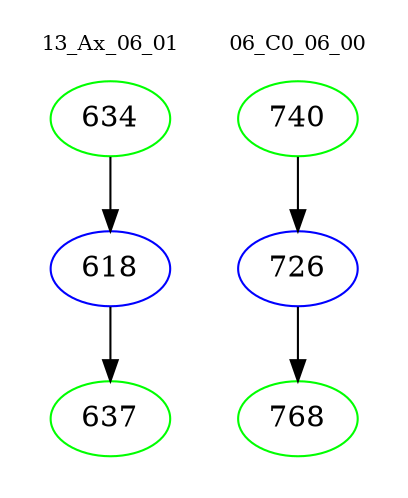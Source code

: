 digraph{
subgraph cluster_0 {
color = white
label = "13_Ax_06_01";
fontsize=10;
T0_634 [label="634", color="green"]
T0_634 -> T0_618 [color="black"]
T0_618 [label="618", color="blue"]
T0_618 -> T0_637 [color="black"]
T0_637 [label="637", color="green"]
}
subgraph cluster_1 {
color = white
label = "06_C0_06_00";
fontsize=10;
T1_740 [label="740", color="green"]
T1_740 -> T1_726 [color="black"]
T1_726 [label="726", color="blue"]
T1_726 -> T1_768 [color="black"]
T1_768 [label="768", color="green"]
}
}
